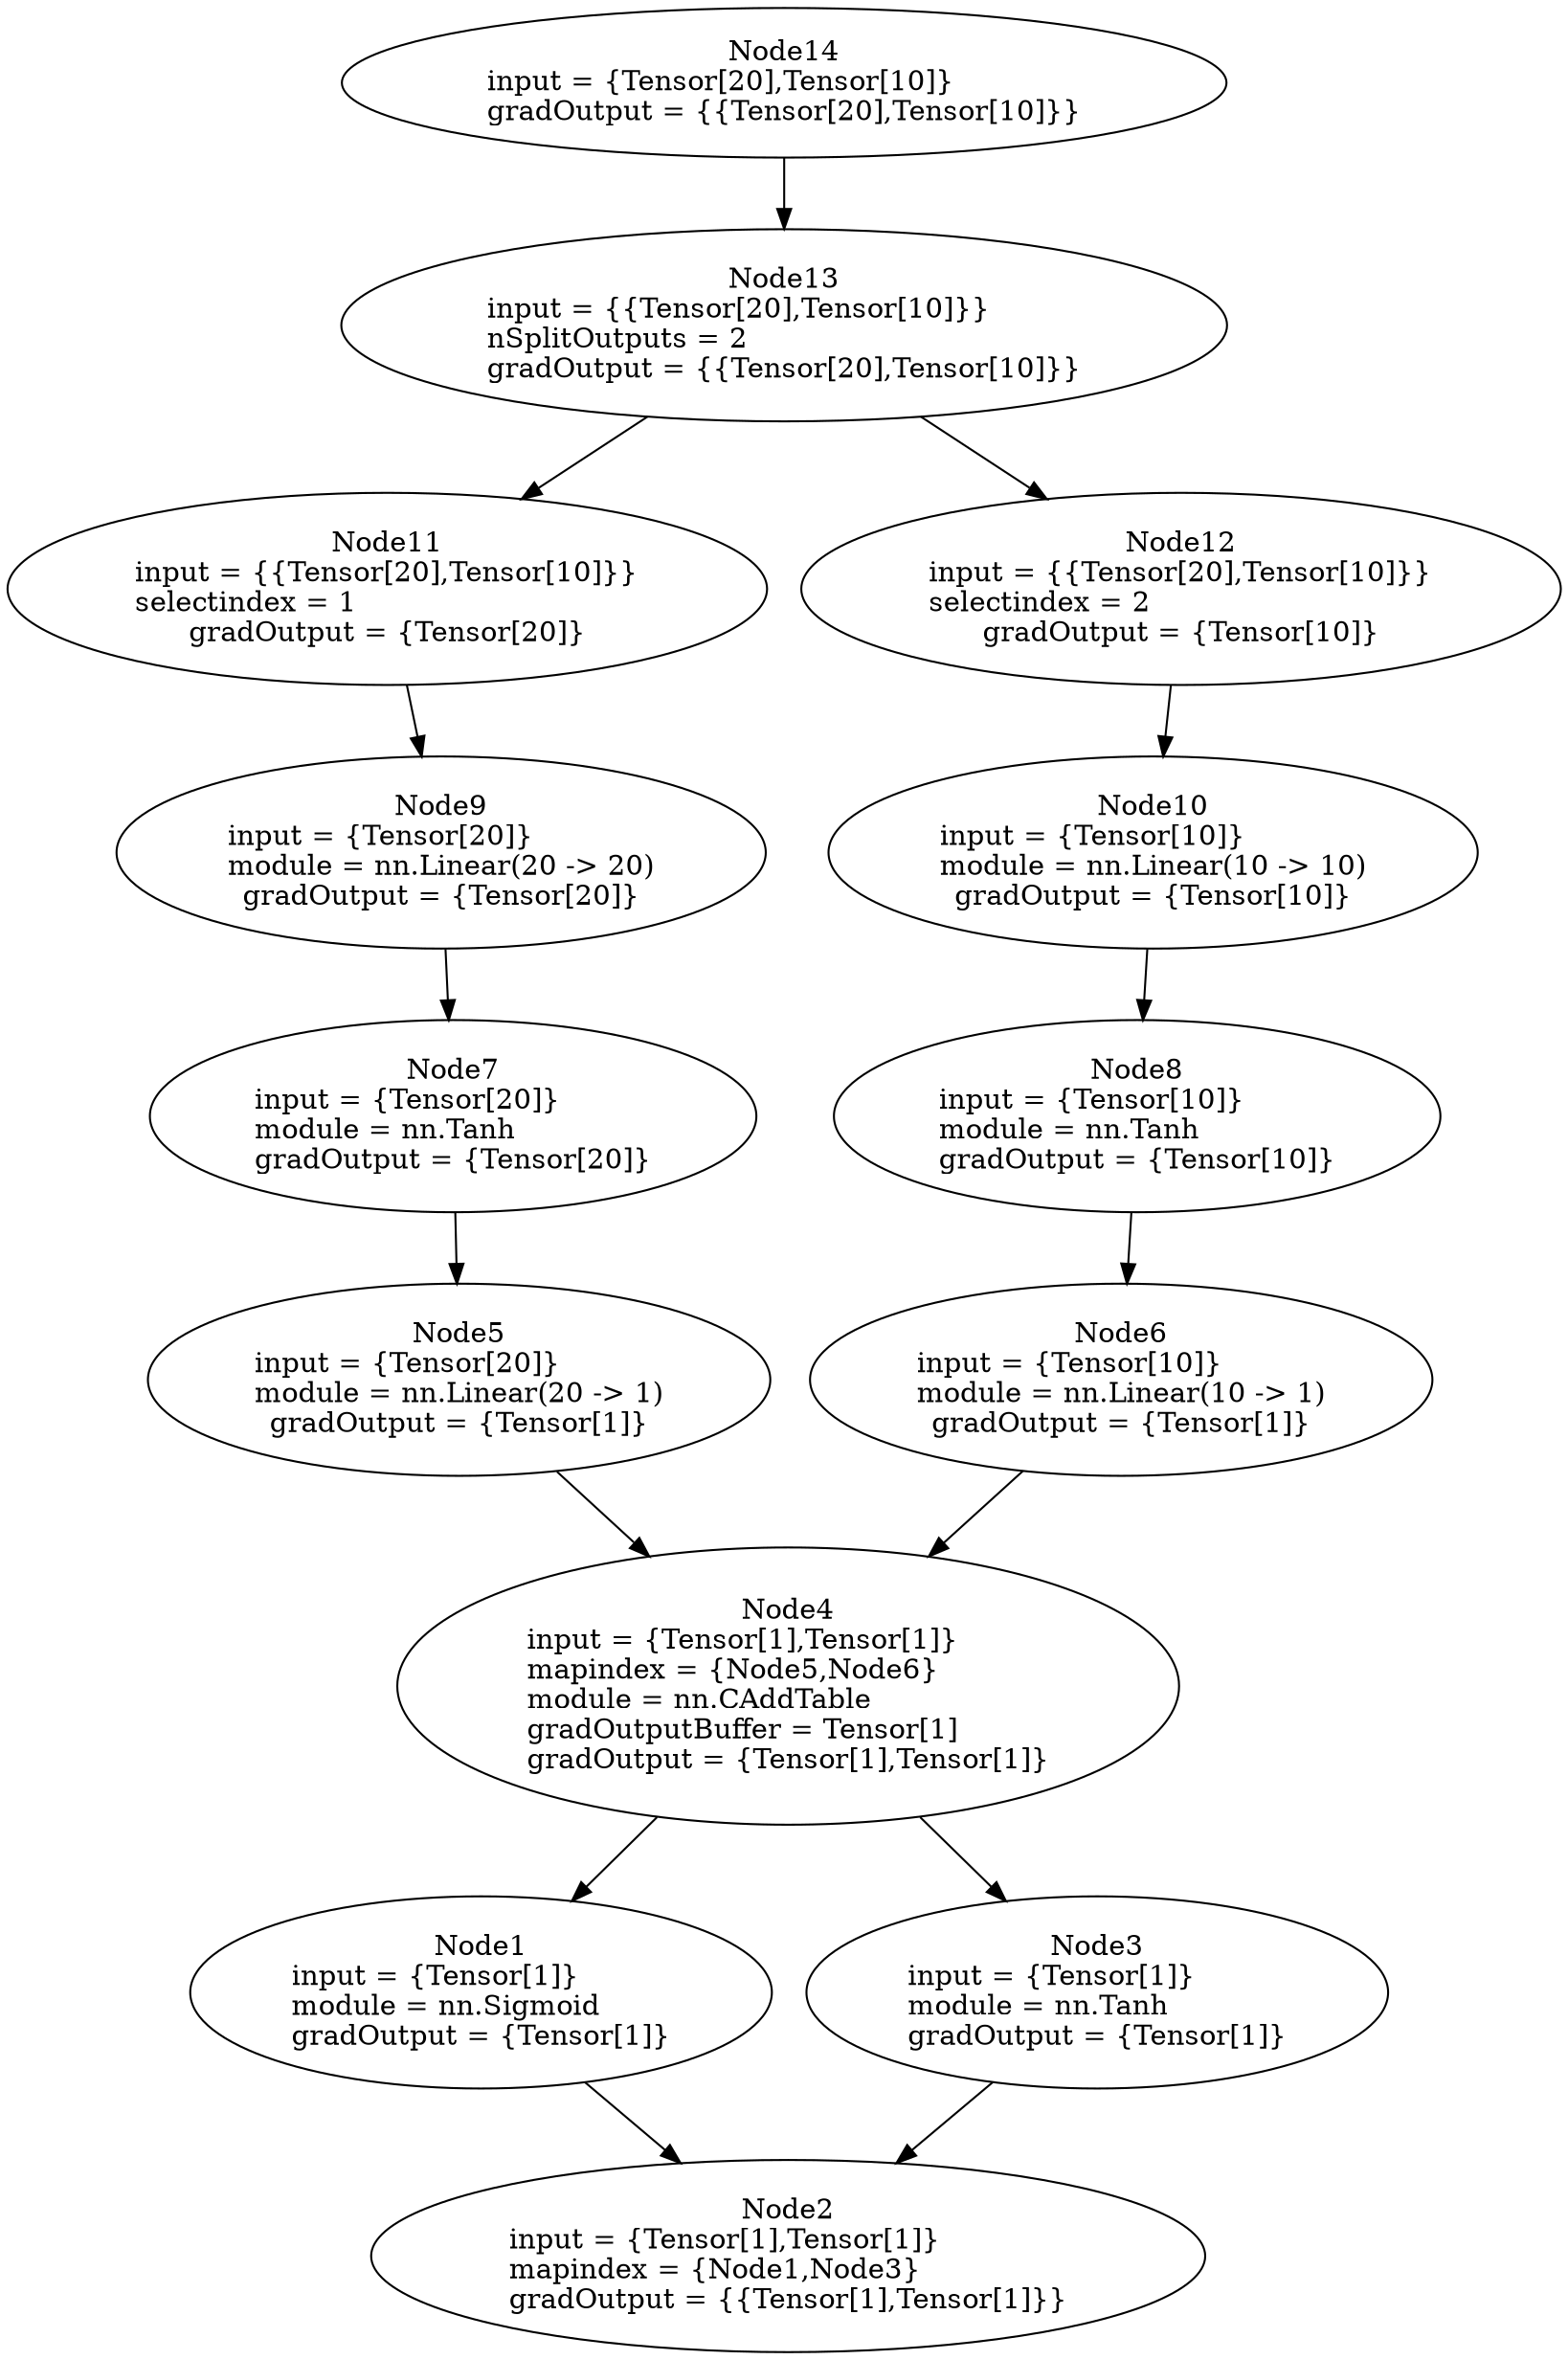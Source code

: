 digraph G {
	graph [bb="0,0,626,1176"];
	node [label="\N",
		shape=oval
	];
	n1	 [height=1.3356,
		label="Node1\ninput = {Tensor[1]}\lmodule = nn.Sigmoid\lgradOutput = {Tensor[1]}",
		pos="196,180",
		tooltip="[testNNGraph2.lua]:11",
		width=3.2079];
	n2	 [height=1.3356,
		label="Node2\ninput = {Tensor[1],Tensor[1]}\lmapindex = {Node1,Node3}\lgradOutput = {{Tensor[1],Tensor[1]}}",
		pos="321,48",
		tooltip="[[C]]:-1",
		width=4.6233];
	n1 -> n2	 [pos="e,277.02,94.742 238.32,134.99 248.45,124.45 259.37,113.1 269.85,102.2"];
	n3	 [height=1.3356,
		label="Node3\ninput = {Tensor[1]}\lmodule = nn.Tanh\lgradOutput = {Tensor[1]}",
		pos="446,180",
		tooltip="[testNNGraph2.lua]:12",
		width=3.2079];
	n3 -> n2	 [pos="e,364.98,94.742 403.68,134.99 393.55,124.45 382.63,113.1 372.15,102.2"];
	n4	 [height=1.9249,
		label="Node4\ninput = {Tensor[1],Tensor[1]}\lmapindex = {Node5,Node6}\lmodule = nn.CAddTable\lgradOutputBuffer = Tensor[1]\lgradOutput = {\
Tensor[1],Tensor[1]}",
		pos="321,334",
		tooltip="[testNNGraph2.lua]:10",
		width=4.3706];
	n4 -> n1	 [pos="e,232.81,225.77 267.99,268.54 258.46,256.95 248.63,244.99 239.41,233.78"];
	n4 -> n3	 [pos="e,409.19,225.77 374.01,268.54 383.54,256.95 393.37,244.99 402.59,233.78"];
	n5	 [height=1.3356,
		label="Node5\ninput = {Tensor[20]}\lmodule = nn.Linear(20 -> 1)\lgradOutput = {Tensor[1]}",
		pos="187,488",
		tooltip="[testNNGraph2.lua]:8",
		width=3.4744];
	n5 -> n4	 [pos="e,264.68,398.89 226.48,442.22 236.39,430.98 247.27,418.63 258.01,406.45"];
	n6	 [height=1.3356,
		label="Node6\ninput = {Tensor[10]}\lmodule = nn.Linear(10 -> 1)\lgradOutput = {Tensor[1]}",
		pos="456,488",
		tooltip="[testNNGraph2.lua]:9",
		width=3.4744];
	n6 -> n4	 [pos="e,377.74,398.89 416.23,442.22 406.24,430.98 395.28,418.63 384.46,406.45"];
	n7	 [height=1.3356,
		label="Node7\ninput = {Tensor[20]}\lmodule = nn.Tanh\lgradOutput = {Tensor[20]}",
		pos="184,620",
		tooltip="[testNNGraph2.lua]:8",
		width=3.346];
	n7 -> n5	 [pos="e,185.9,536.48 185.09,571.7 185.28,563.54 185.48,554.99 185.67,546.6"];
	n8	 [height=1.3356,
		label="Node8\ninput = {Tensor[10]}\lmodule = nn.Tanh\lgradOutput = {Tensor[10]}",
		pos="461,620",
		tooltip="[testNNGraph2.lua]:9",
		width=3.346];
	n8 -> n6	 [pos="e,457.83,536.48 459.18,571.7 458.87,563.54 458.54,554.99 458.22,546.6"];
	n9	 [height=1.3356,
		label="Node9\ninput = {Tensor[20]}\lmodule = nn.Linear(20 -> 20)\lgradOutput = {Tensor[20]}",
		pos="174,752",
		tooltip="[testNNGraph2.lua]:6",
		width=3.6126];
	n9 -> n7	 [pos="e,180.35,668.48 177.64,703.7 178.27,695.54 178.92,686.99 179.57,678.6"];
	n10	 [height=1.3356,
		label="Node10\ninput = {Tensor[10]}\lmodule = nn.Linear(10 -> 10)\lgradOutput = {Tensor[10]}",
		pos="463,752",
		tooltip="[testNNGraph2.lua]:7",
		width=3.6126];
	n10 -> n8	 [pos="e,461.73,668.48 462.27,703.7 462.15,695.54 462.02,686.99 461.89,678.6"];
	n11	 [height=1.3356,
		label="Node11\ninput = {{Tensor[20],Tensor[10]}}\lselectindex = 1\lgradOutput = {Tensor[20]}",
		pos="152,884",
		tooltip="[[C]]:-1-1",
		width=4.2226];
	n11 -> n9	 [pos="e,166.04,800.05 160,835.7 161.42,827.35 162.9,818.58 164.35,810"];
	n12	 [height=1.3356,
		label="Node12\ninput = {{Tensor[20],Tensor[10]}}\lselectindex = 2\lgradOutput = {Tensor[10]}",
		pos="474,884",
		tooltip="[[C]]:-1-2",
		width=4.2226];
	n12 -> n10	 [pos="e,467.02,800.48 470,835.7 469.31,827.54 468.58,818.99 467.87,810.6"];
	n13	 [height=1.3356,
		label="Node13\ninput = {{Tensor[20],Tensor[10]}}\lnSplitOutputs = 2\lgradOutput = {{Tensor[20],Tensor[10]}}",
		pos="313,1016",
		tooltip="[[C]]:-1-mnode",
		width=4.8997];
	n13 -> n11	 [pos="e,206.42,928.94 257.59,970.26 243.62,958.98 228.54,946.8 214.26,935.27"];
	n13 -> n12	 [pos="e,419.58,928.94 368.41,970.26 382.38,958.98 397.46,946.8 411.74,935.27"];
	n14	 [height=1.041,
		label="Node14\ninput = {Tensor[20],Tensor[10]}\lgradOutput = {{Tensor[20],Tensor[10]}}",
		pos="313,1138",
		tooltip="[[C]]:-1",
		width=4.8997];
	n14 -> n13	 [pos="e,313,1064.5 313,1100.3 313,1092.2 313,1083.4 313,1074.7"];
}
